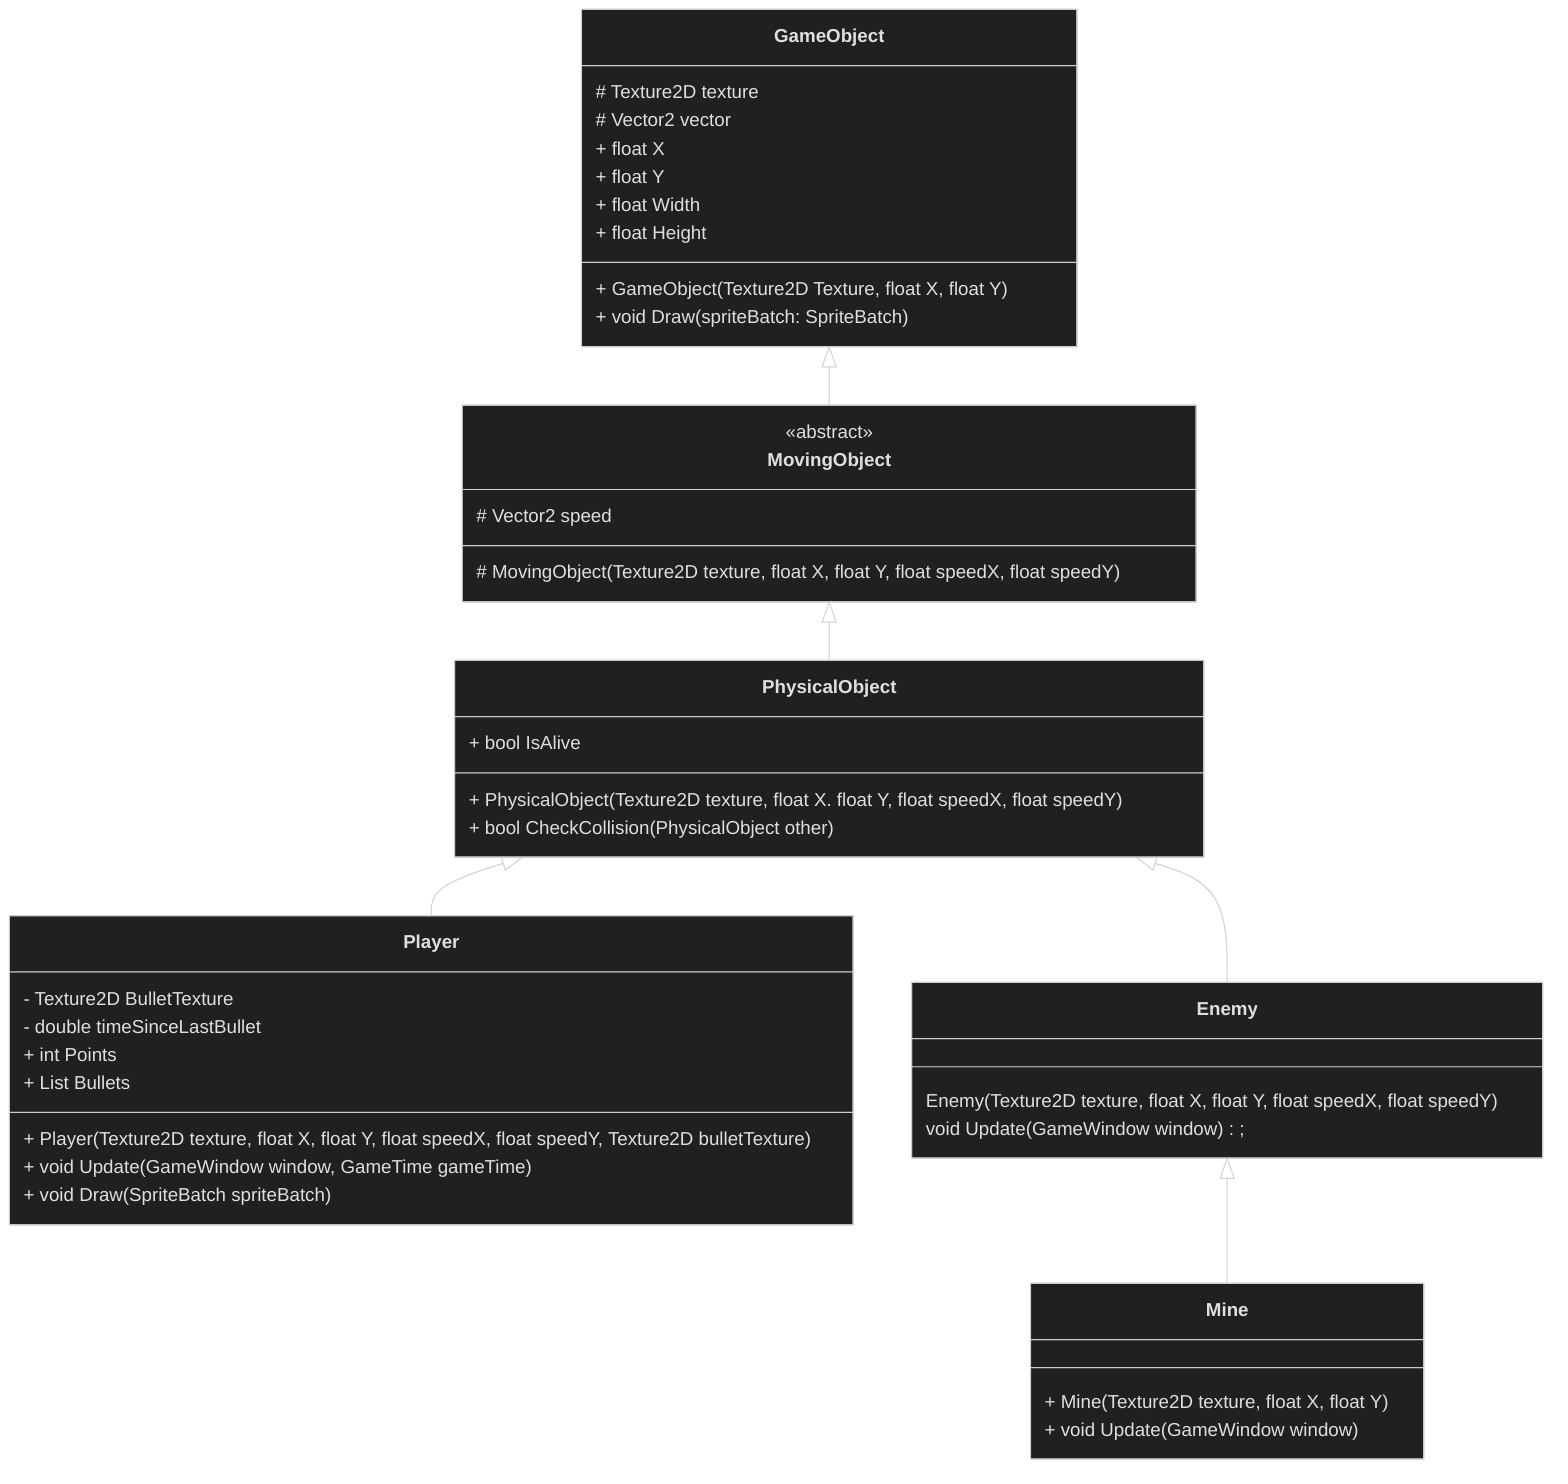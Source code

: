 %%{
  init: {
    'theme': 'dark'
  }
}%%
classDiagram
    class GameObject {
        # Texture2D texture
        # Vector2 vector
        + float X
        + float Y
        + float Width
        + float Height
        + GameObject(Texture2D Texture, float X, float Y)
        + void Draw(spriteBatch: SpriteBatch)
    }

    class MovingObject {
        <<abstract>>
        # Vector2 speed
        # MovingObject(Texture2D texture, float X, float Y, float speedX, float speedY)
    }

    class PhysicalObject {
        + bool IsAlive
        + PhysicalObject(Texture2D texture, float X. float Y, float speedX, float speedY)
        + bool CheckCollision(PhysicalObject other)
    }

    class Player {
        - Texture2D BulletTexture
        - double timeSinceLastBullet
        + int Points
        + List<Bullet> Bullets
        + Player(Texture2D texture, float X, float Y, float speedX, float speedY, Texture2D bulletTexture)
        + void Update(GameWindow window, GameTime gameTime)
        + void Draw(SpriteBatch spriteBatch)
    }

    class Enemy {
        Enemy(Texture2D texture, float X, float Y, float speedX, float speedY)
        void Update(GameWindow window);
    }

    class Mine {
        + Mine(Texture2D texture, float X, float Y)
        + void Update(GameWindow window)
    }

    GameObject <|-- MovingObject
    MovingObject <|-- PhysicalObject
    PhysicalObject <|--  Player
    PhysicalObject <|--  Enemy
    Enemy <|-- Mine